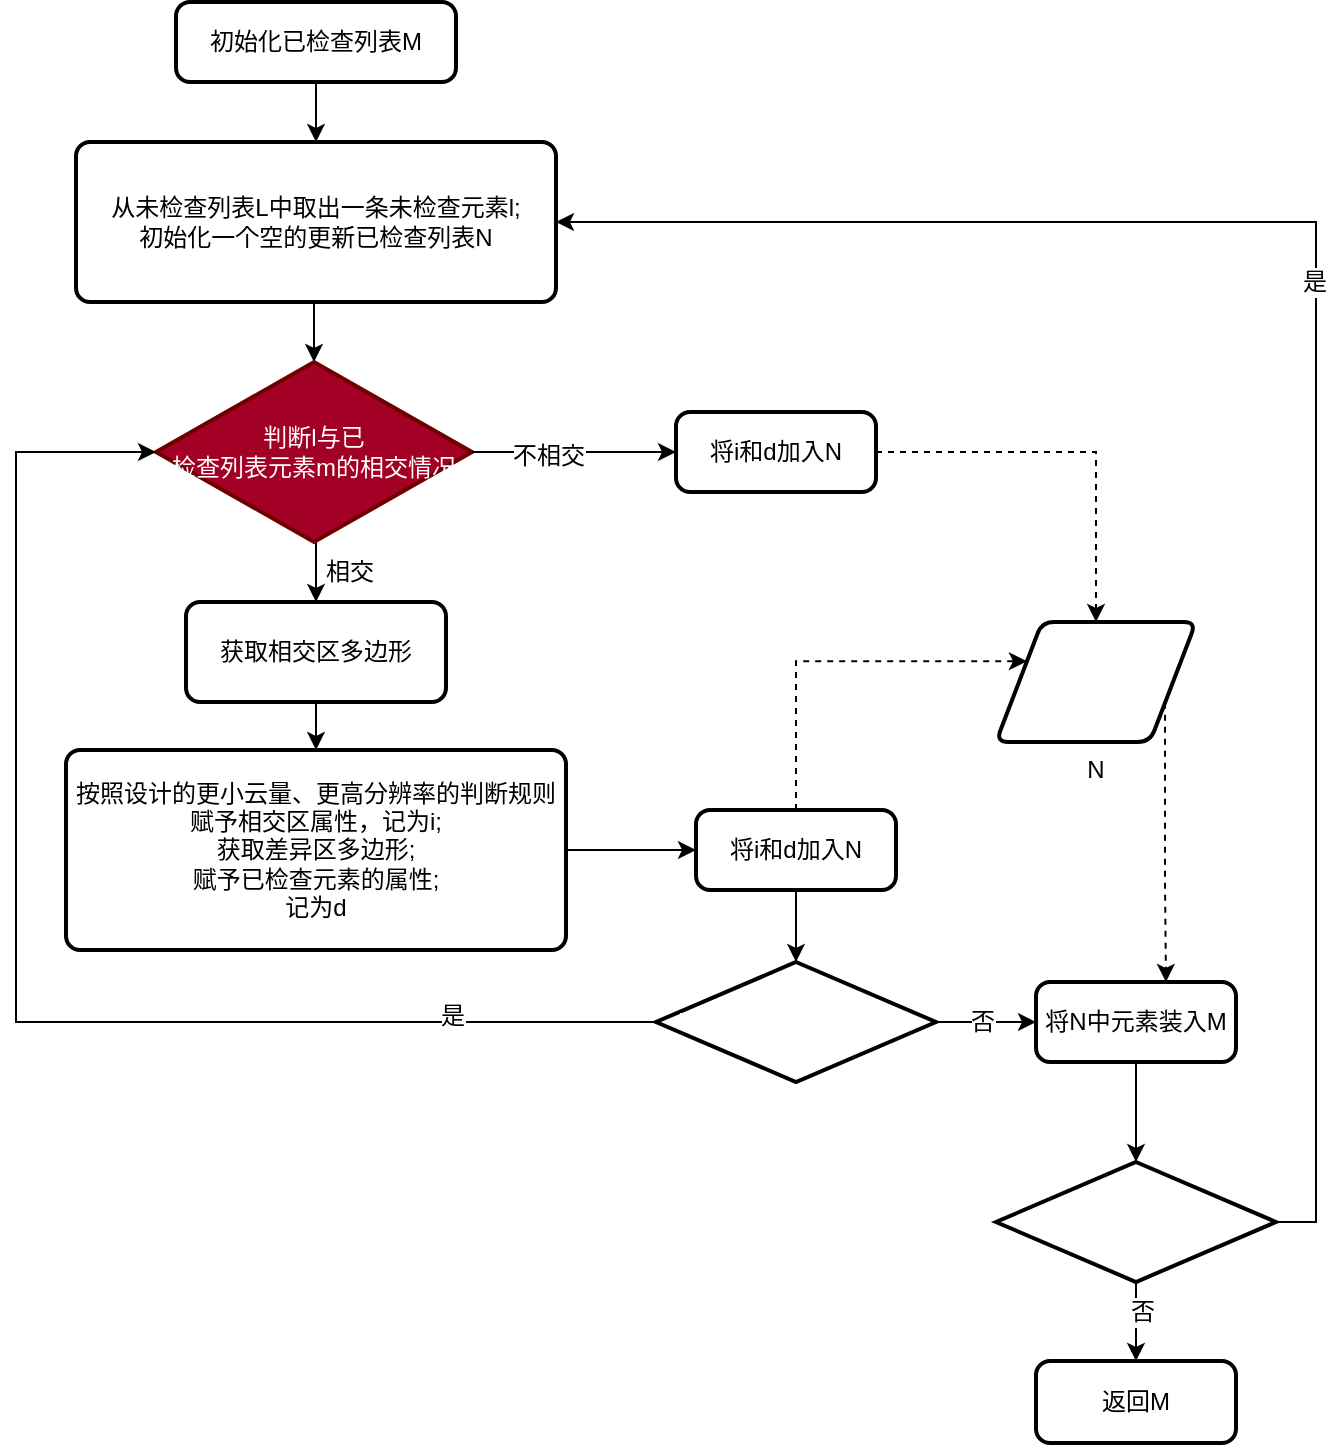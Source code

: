 <mxfile version="10.6.9" type="github"><diagram id="zy_l3fsiRdH5LXIL0255" name="Page-1"><mxGraphModel dx="1329" dy="779" grid="1" gridSize="10" guides="1" tooltips="1" connect="1" arrows="1" fold="1" page="1" pageScale="1" pageWidth="850" pageHeight="1100" math="0" shadow="0"><root><mxCell id="0"/><mxCell id="1" parent="0"/><mxCell id="RKcJOYwVMahbtxvaXMjY-8" style="edgeStyle=orthogonalEdgeStyle;rounded=0;orthogonalLoop=1;jettySize=auto;html=1;exitX=0.5;exitY=1;exitDx=0;exitDy=0;entryX=0.5;entryY=0;entryDx=0;entryDy=0;entryPerimeter=0;" parent="1" source="RKcJOYwVMahbtxvaXMjY-4" target="RKcJOYwVMahbtxvaXMjY-7" edge="1"><mxGeometry relative="1" as="geometry"><mxPoint x="330" y="395" as="targetPoint"/></mxGeometry></mxCell><mxCell id="RKcJOYwVMahbtxvaXMjY-4" value="&lt;span&gt;从未检查列表L中取出一条未检查元素l;&lt;br&gt;初始化一个空的更新已检查列表N&lt;br&gt;&lt;/span&gt;" style="rounded=1;whiteSpace=wrap;html=1;absoluteArcSize=1;arcSize=14;strokeWidth=2;" parent="1" vertex="1"><mxGeometry x="210" y="260" width="240" height="80" as="geometry"/></mxCell><mxCell id="uIBg8goezRmpYLNcNJuj-23" style="edgeStyle=orthogonalEdgeStyle;rounded=0;orthogonalLoop=1;jettySize=auto;html=1;exitX=0.5;exitY=1;exitDx=0;exitDy=0;" edge="1" parent="1" source="RKcJOYwVMahbtxvaXMjY-5" target="RKcJOYwVMahbtxvaXMjY-4"><mxGeometry relative="1" as="geometry"/></mxCell><mxCell id="RKcJOYwVMahbtxvaXMjY-5" value="&lt;span&gt;初始化已检查列表M&lt;/span&gt;" style="rounded=1;whiteSpace=wrap;html=1;absoluteArcSize=1;arcSize=14;strokeWidth=2;" parent="1" vertex="1"><mxGeometry x="260" y="190" width="140" height="40" as="geometry"/></mxCell><mxCell id="RKcJOYwVMahbtxvaXMjY-11" style="edgeStyle=orthogonalEdgeStyle;rounded=0;orthogonalLoop=1;jettySize=auto;html=1;exitX=0.5;exitY=1;exitDx=0;exitDy=0;exitPerimeter=0;entryX=0.5;entryY=0;entryDx=0;entryDy=0;" parent="1" source="RKcJOYwVMahbtxvaXMjY-7" target="RKcJOYwVMahbtxvaXMjY-10" edge="1"><mxGeometry relative="1" as="geometry"/></mxCell><mxCell id="RKcJOYwVMahbtxvaXMjY-7" value="判断l与已&lt;br&gt;检查列表元素m的相交情况" style="strokeWidth=2;html=1;shape=mxgraph.flowchart.decision;whiteSpace=wrap;fillColor=#a20025;strokeColor=#6F0000;fontColor=#ffffff;" parent="1" vertex="1"><mxGeometry x="250" y="370" width="158" height="90" as="geometry"/></mxCell><mxCell id="RKcJOYwVMahbtxvaXMjY-15" value="" style="edgeStyle=orthogonalEdgeStyle;rounded=0;orthogonalLoop=1;jettySize=auto;html=1;" parent="1" source="RKcJOYwVMahbtxvaXMjY-10" target="RKcJOYwVMahbtxvaXMjY-14" edge="1"><mxGeometry relative="1" as="geometry"/></mxCell><mxCell id="RKcJOYwVMahbtxvaXMjY-10" value="获取相交区多边形" style="rounded=1;whiteSpace=wrap;html=1;absoluteArcSize=1;arcSize=14;strokeWidth=2;" parent="1" vertex="1"><mxGeometry x="265" y="490" width="130" height="50" as="geometry"/></mxCell><mxCell id="uIBg8goezRmpYLNcNJuj-15" style="edgeStyle=orthogonalEdgeStyle;rounded=0;orthogonalLoop=1;jettySize=auto;html=1;exitX=1;exitY=0.5;exitDx=0;exitDy=0;" edge="1" parent="1" source="RKcJOYwVMahbtxvaXMjY-14" target="uIBg8goezRmpYLNcNJuj-14"><mxGeometry relative="1" as="geometry"/></mxCell><mxCell id="RKcJOYwVMahbtxvaXMjY-14" value="按照设计的更小云量、更高分辨率的判断规则赋予相交区属性，记为i;&lt;br&gt;获取差异区多边形;&lt;br&gt;赋予已检查元素的属性;&lt;br&gt;记为d&lt;br&gt;" style="rounded=1;whiteSpace=wrap;html=1;absoluteArcSize=1;arcSize=14;strokeWidth=2;" parent="1" vertex="1"><mxGeometry x="205" y="564" width="250" height="100" as="geometry"/></mxCell><mxCell id="uIBg8goezRmpYLNcNJuj-7" value="" style="edgeStyle=orthogonalEdgeStyle;rounded=0;orthogonalLoop=1;jettySize=auto;html=1;exitX=1;exitY=0.5;exitDx=0;exitDy=0;exitPerimeter=0;" edge="1" parent="1" source="W5yX0eDjzL_sd-ViIV68-4" target="uIBg8goezRmpYLNcNJuj-6"><mxGeometry relative="1" as="geometry"><mxPoint x="333" y="850" as="sourcePoint"/><Array as="points"><mxPoint x="660" y="700"/><mxPoint x="660" y="700"/></Array></mxGeometry></mxCell><mxCell id="uIBg8goezRmpYLNcNJuj-46" value="&lt;font color=&quot;#000000&quot;&gt;否&lt;/font&gt;" style="text;html=1;resizable=0;points=[];align=center;verticalAlign=middle;labelBackgroundColor=#ffffff;" vertex="1" connectable="0" parent="uIBg8goezRmpYLNcNJuj-7"><mxGeometry x="-0.082" relative="1" as="geometry"><mxPoint as="offset"/></mxGeometry></mxCell><mxCell id="uIBg8goezRmpYLNcNJuj-20" style="edgeStyle=orthogonalEdgeStyle;rounded=0;orthogonalLoop=1;jettySize=auto;html=1;exitX=0.5;exitY=1;exitDx=0;exitDy=0;entryX=0.5;entryY=0;entryDx=0;entryDy=0;entryPerimeter=0;" edge="1" parent="1" source="uIBg8goezRmpYLNcNJuj-6" target="RKcJOYwVMahbtxvaXMjY-38"><mxGeometry relative="1" as="geometry"/></mxCell><mxCell id="uIBg8goezRmpYLNcNJuj-6" value="将N中元素装入M&lt;br&gt;" style="rounded=1;whiteSpace=wrap;html=1;absoluteArcSize=1;arcSize=14;strokeWidth=2;" vertex="1" parent="1"><mxGeometry x="690" y="680" width="100" height="40" as="geometry"/></mxCell><mxCell id="RKcJOYwVMahbtxvaXMjY-12" value="相交" style="text;html=1;resizable=0;points=[];autosize=1;align=left;verticalAlign=top;spacingTop=-4;" parent="1" vertex="1"><mxGeometry x="333" y="465" width="40" height="20" as="geometry"/></mxCell><mxCell id="uIBg8goezRmpYLNcNJuj-21" style="edgeStyle=orthogonalEdgeStyle;rounded=0;orthogonalLoop=1;jettySize=auto;html=1;exitX=1;exitY=0.5;exitDx=0;exitDy=0;exitPerimeter=0;entryX=1;entryY=0.5;entryDx=0;entryDy=0;" edge="1" parent="1" source="RKcJOYwVMahbtxvaXMjY-38" target="RKcJOYwVMahbtxvaXMjY-4"><mxGeometry relative="1" as="geometry"><Array as="points"><mxPoint x="830" y="800"/><mxPoint x="830" y="300"/></Array></mxGeometry></mxCell><mxCell id="uIBg8goezRmpYLNcNJuj-22" value="&lt;font color=&quot;#000000&quot;&gt;是&lt;/font&gt;" style="text;html=1;resizable=0;points=[];align=center;verticalAlign=middle;labelBackgroundColor=#ffffff;" vertex="1" connectable="0" parent="uIBg8goezRmpYLNcNJuj-21"><mxGeometry x="0.089" y="1" relative="1" as="geometry"><mxPoint as="offset"/></mxGeometry></mxCell><mxCell id="uIBg8goezRmpYLNcNJuj-27" style="edgeStyle=orthogonalEdgeStyle;rounded=0;orthogonalLoop=1;jettySize=auto;html=1;exitX=0.5;exitY=1;exitDx=0;exitDy=0;exitPerimeter=0;entryX=0.5;entryY=0;entryDx=0;entryDy=0;" edge="1" parent="1" source="RKcJOYwVMahbtxvaXMjY-38" target="uIBg8goezRmpYLNcNJuj-26"><mxGeometry relative="1" as="geometry"/></mxCell><mxCell id="uIBg8goezRmpYLNcNJuj-28" value="&lt;font color=&quot;#000000&quot;&gt;否&lt;/font&gt;" style="text;html=1;resizable=0;points=[];align=center;verticalAlign=middle;labelBackgroundColor=#ffffff;" vertex="1" connectable="0" parent="uIBg8goezRmpYLNcNJuj-27"><mxGeometry x="-0.233" y="3" relative="1" as="geometry"><mxPoint as="offset"/></mxGeometry></mxCell><mxCell id="RKcJOYwVMahbtxvaXMjY-38" value="L中还有未检查记录？" style="strokeWidth=2;html=1;shape=mxgraph.flowchart.decision;whiteSpace=wrap;labelBackgroundColor=none;fontColor=#FFFFFF;" parent="1" vertex="1"><mxGeometry x="670" y="770" width="140" height="60" as="geometry"/></mxCell><mxCell id="W5yX0eDjzL_sd-ViIV68-9" style="edgeStyle=orthogonalEdgeStyle;rounded=0;orthogonalLoop=1;jettySize=auto;html=1;exitX=0;exitY=0.5;exitDx=0;exitDy=0;exitPerimeter=0;entryX=0;entryY=0.5;entryDx=0;entryDy=0;entryPerimeter=0;fontColor=#000000;" parent="1" source="W5yX0eDjzL_sd-ViIV68-4" target="RKcJOYwVMahbtxvaXMjY-7" edge="1"><mxGeometry relative="1" as="geometry"><Array as="points"><mxPoint x="180" y="700"/><mxPoint x="180" y="415"/></Array></mxGeometry></mxCell><mxCell id="uIBg8goezRmpYLNcNJuj-34" value="&lt;font color=&quot;#000000&quot;&gt;是&lt;/font&gt;" style="text;html=1;resizable=0;points=[];align=center;verticalAlign=middle;labelBackgroundColor=#ffffff;" vertex="1" connectable="0" parent="W5yX0eDjzL_sd-ViIV68-9"><mxGeometry x="-0.698" y="-3" relative="1" as="geometry"><mxPoint as="offset"/></mxGeometry></mxCell><mxCell id="W5yX0eDjzL_sd-ViIV68-4" value="M中还有未比较记录？" style="strokeWidth=2;html=1;shape=mxgraph.flowchart.decision;whiteSpace=wrap;labelBackgroundColor=none;fontColor=#FFFFFF;" parent="1" vertex="1"><mxGeometry x="500" y="670" width="140" height="60" as="geometry"/></mxCell><mxCell id="uIBg8goezRmpYLNcNJuj-3" style="edgeStyle=orthogonalEdgeStyle;rounded=0;orthogonalLoop=1;jettySize=auto;html=1;exitX=1;exitY=0.5;exitDx=0;exitDy=0;exitPerimeter=0;entryX=0;entryY=0.5;entryDx=0;entryDy=0;fontColor=#FFFFFF;" edge="1" parent="1" source="RKcJOYwVMahbtxvaXMjY-7" target="uIBg8goezRmpYLNcNJuj-36"><mxGeometry relative="1" as="geometry"><mxPoint x="408" y="415" as="sourcePoint"/><mxPoint x="510.333" y="415.167" as="targetPoint"/></mxGeometry></mxCell><mxCell id="uIBg8goezRmpYLNcNJuj-35" value="&lt;span&gt;&lt;font color=&quot;#000000&quot;&gt;不相交&lt;/font&gt;&lt;/span&gt;" style="text;html=1;resizable=0;points=[];align=center;verticalAlign=middle;labelBackgroundColor=#ffffff;" vertex="1" connectable="0" parent="uIBg8goezRmpYLNcNJuj-3"><mxGeometry x="-0.268" y="-2" relative="1" as="geometry"><mxPoint as="offset"/></mxGeometry></mxCell><mxCell id="uIBg8goezRmpYLNcNJuj-16" style="edgeStyle=orthogonalEdgeStyle;rounded=0;orthogonalLoop=1;jettySize=auto;html=1;exitX=0.5;exitY=1;exitDx=0;exitDy=0;entryX=0.5;entryY=0;entryDx=0;entryDy=0;entryPerimeter=0;" edge="1" parent="1" source="uIBg8goezRmpYLNcNJuj-14" target="W5yX0eDjzL_sd-ViIV68-4"><mxGeometry relative="1" as="geometry"/></mxCell><mxCell id="uIBg8goezRmpYLNcNJuj-47" style="edgeStyle=orthogonalEdgeStyle;rounded=0;orthogonalLoop=1;jettySize=auto;html=1;exitX=0.5;exitY=0;exitDx=0;exitDy=0;entryX=0;entryY=0.25;entryDx=0;entryDy=0;dashed=1;" edge="1" parent="1" source="uIBg8goezRmpYLNcNJuj-14" target="uIBg8goezRmpYLNcNJuj-39"><mxGeometry relative="1" as="geometry"><Array as="points"><mxPoint x="570" y="520"/></Array></mxGeometry></mxCell><mxCell id="uIBg8goezRmpYLNcNJuj-14" value="将i和d加入N&lt;br&gt;" style="rounded=1;whiteSpace=wrap;html=1;absoluteArcSize=1;arcSize=14;strokeWidth=2;" vertex="1" parent="1"><mxGeometry x="520" y="594" width="100" height="40" as="geometry"/></mxCell><mxCell id="uIBg8goezRmpYLNcNJuj-26" value="返回M&lt;br&gt;" style="rounded=1;whiteSpace=wrap;html=1;absoluteArcSize=1;arcSize=14;strokeWidth=2;" vertex="1" parent="1"><mxGeometry x="690" y="869.5" width="100" height="41" as="geometry"/></mxCell><mxCell id="uIBg8goezRmpYLNcNJuj-40" style="edgeStyle=orthogonalEdgeStyle;rounded=0;orthogonalLoop=1;jettySize=auto;html=1;exitX=1;exitY=0.5;exitDx=0;exitDy=0;entryX=0.5;entryY=0;entryDx=0;entryDy=0;dashed=1;" edge="1" parent="1" source="uIBg8goezRmpYLNcNJuj-36" target="uIBg8goezRmpYLNcNJuj-39"><mxGeometry relative="1" as="geometry"/></mxCell><mxCell id="uIBg8goezRmpYLNcNJuj-36" value="将i和d加入N&lt;br&gt;" style="rounded=1;whiteSpace=wrap;html=1;absoluteArcSize=1;arcSize=14;strokeWidth=2;" vertex="1" parent="1"><mxGeometry x="510" y="395" width="100" height="40" as="geometry"/></mxCell><mxCell id="uIBg8goezRmpYLNcNJuj-43" style="edgeStyle=orthogonalEdgeStyle;rounded=0;orthogonalLoop=1;jettySize=auto;html=1;exitX=1;exitY=0.75;exitDx=0;exitDy=0;dashed=1;" edge="1" parent="1" source="uIBg8goezRmpYLNcNJuj-39" target="uIBg8goezRmpYLNcNJuj-6"><mxGeometry relative="1" as="geometry"><Array as="points"><mxPoint x="755" y="630"/><mxPoint x="755" y="630"/></Array></mxGeometry></mxCell><mxCell id="uIBg8goezRmpYLNcNJuj-39" value="N" style="verticalLabelPosition=bottom;verticalAlign=top;html=1;strokeWidth=2;shape=parallelogram;perimeter=parallelogramPerimeter;whiteSpace=wrap;rounded=1;arcSize=12;size=0.23;" vertex="1" parent="1"><mxGeometry x="670" y="500" width="100" height="60" as="geometry"/></mxCell></root></mxGraphModel></diagram></mxfile>